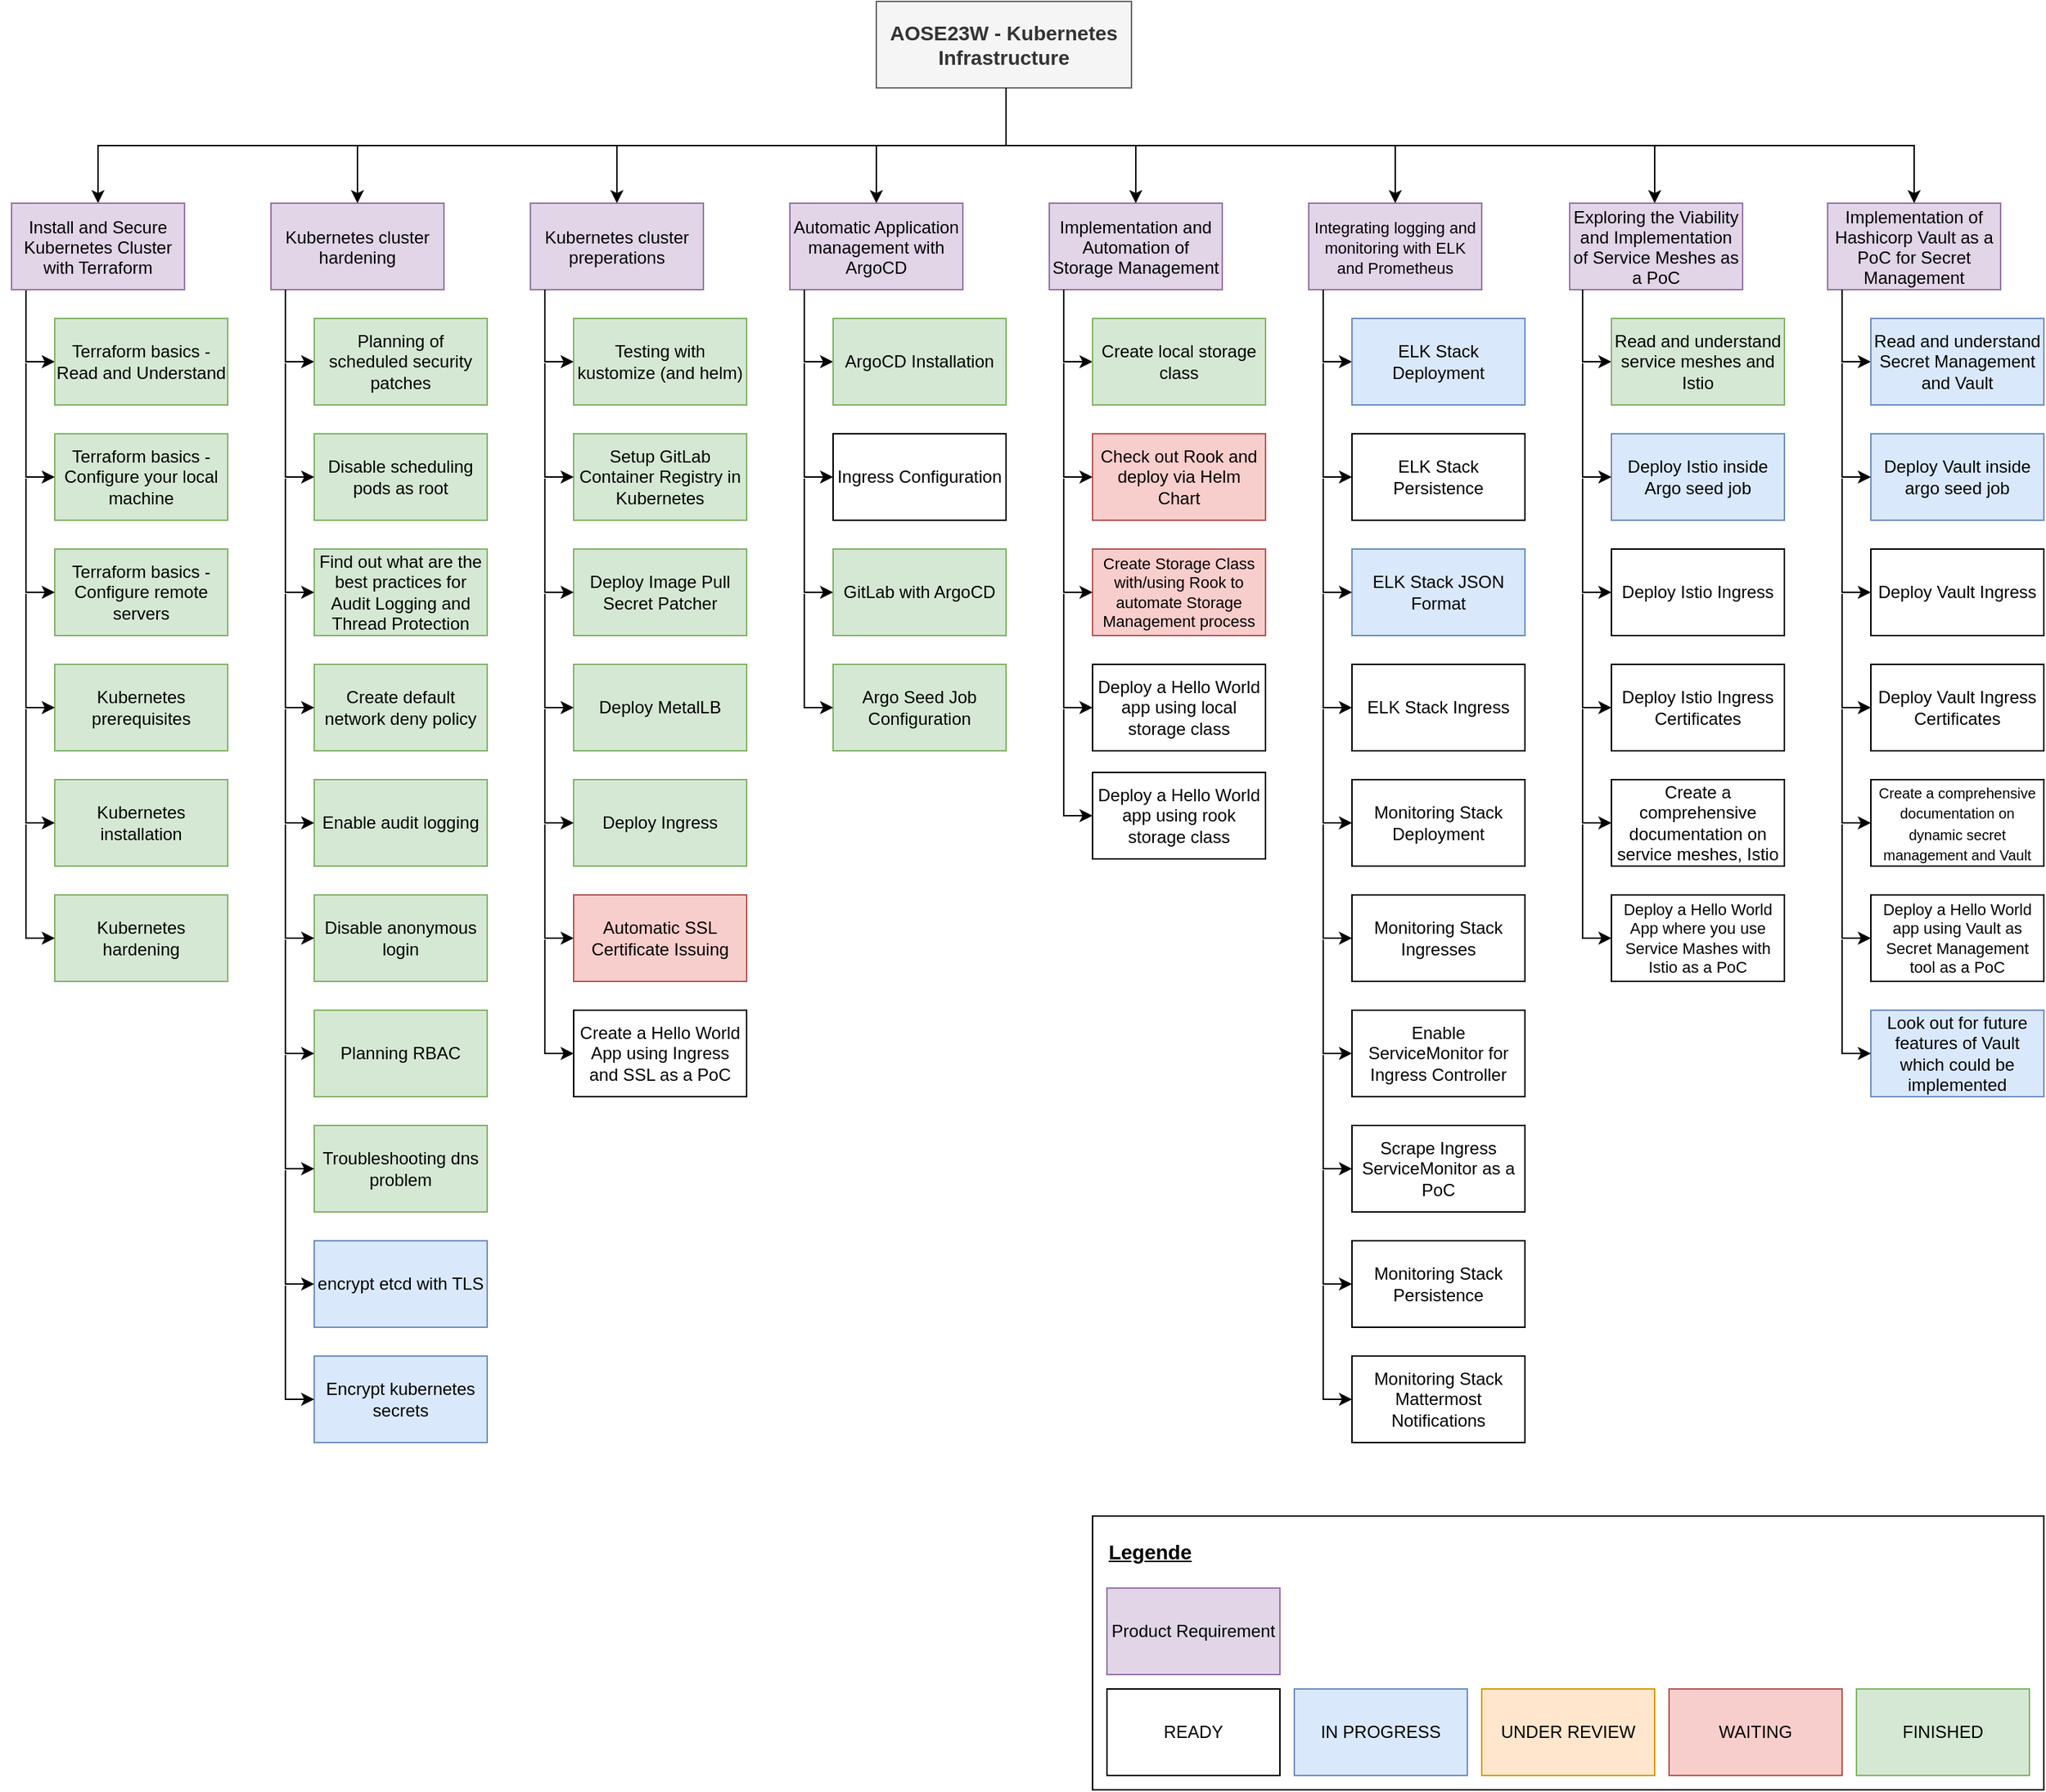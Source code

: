 <mxfile version="23.1.1" type="github">
  <diagram name="Seite-1" id="LmPy3jOl3H3XXLazsRag">
    <mxGraphModel dx="1547" dy="999" grid="1" gridSize="10" guides="1" tooltips="1" connect="1" arrows="1" fold="1" page="1" pageScale="1" pageWidth="827" pageHeight="1169" math="0" shadow="0">
      <root>
        <mxCell id="0" />
        <mxCell id="1" parent="0" />
        <mxCell id="gIQTqbDxIPekja-X_GCL-1" value="" style="rounded=0;whiteSpace=wrap;html=1;" parent="1" vertex="1">
          <mxGeometry x="880" y="1070" width="660" height="190" as="geometry" />
        </mxCell>
        <mxCell id="gIQTqbDxIPekja-X_GCL-2" value="&lt;font style=&quot;font-size: 14px;&quot;&gt;&lt;u&gt;&lt;b&gt;Legende&lt;/b&gt;&lt;/u&gt;&lt;/font&gt;" style="text;html=1;strokeColor=none;fillColor=none;align=center;verticalAlign=middle;whiteSpace=wrap;rounded=0;" parent="1" vertex="1">
          <mxGeometry x="890" y="1080" width="60" height="30" as="geometry" />
        </mxCell>
        <mxCell id="gIQTqbDxIPekja-X_GCL-3" value="Product Requirement" style="rounded=0;whiteSpace=wrap;html=1;fillColor=#e1d5e7;strokeColor=#9673a6;" parent="1" vertex="1">
          <mxGeometry x="890" y="1120" width="120" height="60" as="geometry" />
        </mxCell>
        <mxCell id="gIQTqbDxIPekja-X_GCL-4" value="WAITING" style="rounded=0;whiteSpace=wrap;html=1;fillColor=#f8cecc;strokeColor=#b85450;" parent="1" vertex="1">
          <mxGeometry x="1280" y="1190" width="120" height="60" as="geometry" />
        </mxCell>
        <mxCell id="gIQTqbDxIPekja-X_GCL-5" value="READY" style="rounded=0;whiteSpace=wrap;html=1;" parent="1" vertex="1">
          <mxGeometry x="890" y="1190" width="120" height="60" as="geometry" />
        </mxCell>
        <mxCell id="gIQTqbDxIPekja-X_GCL-6" value="IN PROGRESS" style="rounded=0;whiteSpace=wrap;html=1;fillColor=#dae8fc;strokeColor=#6c8ebf;" parent="1" vertex="1">
          <mxGeometry x="1020" y="1190" width="120" height="60" as="geometry" />
        </mxCell>
        <mxCell id="gIQTqbDxIPekja-X_GCL-7" value="UNDER REVIEW" style="rounded=0;whiteSpace=wrap;html=1;fillColor=#ffe6cc;strokeColor=#d79b00;" parent="1" vertex="1">
          <mxGeometry x="1150" y="1190" width="120" height="60" as="geometry" />
        </mxCell>
        <mxCell id="gIQTqbDxIPekja-X_GCL-8" value="FINISHED" style="rounded=0;whiteSpace=wrap;html=1;fillColor=#d5e8d4;strokeColor=#82b366;" parent="1" vertex="1">
          <mxGeometry x="1410" y="1190" width="120" height="60" as="geometry" />
        </mxCell>
        <mxCell id="gIQTqbDxIPekja-X_GCL-11" value="" style="edgeStyle=orthogonalEdgeStyle;rounded=0;orthogonalLoop=1;jettySize=auto;html=1;" parent="1" source="gIQTqbDxIPekja-X_GCL-9" target="gIQTqbDxIPekja-X_GCL-10" edge="1">
          <mxGeometry relative="1" as="geometry">
            <Array as="points">
              <mxPoint x="820" y="119" />
              <mxPoint x="190" y="119" />
            </Array>
          </mxGeometry>
        </mxCell>
        <mxCell id="gIQTqbDxIPekja-X_GCL-9" value="AOSE23W - Kubernetes Infrastructure" style="rounded=0;whiteSpace=wrap;html=1;fillColor=#f5f5f5;fontColor=#333333;strokeColor=#666666;fontSize=14;fontStyle=1" parent="1" vertex="1">
          <mxGeometry x="730" y="19" width="177" height="60" as="geometry" />
        </mxCell>
        <mxCell id="gIQTqbDxIPekja-X_GCL-35" style="edgeStyle=orthogonalEdgeStyle;rounded=0;orthogonalLoop=1;jettySize=auto;html=1;exitX=0;exitY=1;exitDx=0;exitDy=0;entryX=0;entryY=0.5;entryDx=0;entryDy=0;" parent="1" source="gIQTqbDxIPekja-X_GCL-10" target="gIQTqbDxIPekja-X_GCL-29" edge="1">
          <mxGeometry relative="1" as="geometry">
            <Array as="points">
              <mxPoint x="140" y="219" />
              <mxPoint x="140" y="269" />
            </Array>
          </mxGeometry>
        </mxCell>
        <mxCell id="gIQTqbDxIPekja-X_GCL-10" value="&lt;p style=&quot;margin: 0px; font-style: normal; font-variant-caps: normal; font-stretch: normal; line-height: normal; font-size-adjust: none; font-kerning: auto; font-variant-alternates: normal; font-variant-ligatures: normal; font-variant-numeric: normal; font-variant-east-asian: normal; font-variant-position: normal; font-feature-settings: normal; font-optical-sizing: auto; font-variation-settings: normal;&quot;&gt;&lt;font face=&quot;Helvetica&quot; style=&quot;font-size: 12px;&quot;&gt;Install and Secure Kubernetes Cluster with Terraform&lt;/font&gt;&lt;/p&gt;" style="whiteSpace=wrap;html=1;rounded=0;fillColor=#e1d5e7;strokeColor=#9673a6;" parent="1" vertex="1">
          <mxGeometry x="130" y="159" width="120" height="60" as="geometry" />
        </mxCell>
        <mxCell id="gIQTqbDxIPekja-X_GCL-12" value="&lt;p style=&quot;margin: 0px; font-style: normal; font-variant-caps: normal; font-stretch: normal; line-height: normal; font-size-adjust: none; font-kerning: auto; font-variant-alternates: normal; font-variant-ligatures: normal; font-variant-numeric: normal; font-variant-east-asian: normal; font-variant-position: normal; font-feature-settings: normal; font-optical-sizing: auto; font-variation-settings: normal;&quot;&gt;&lt;font face=&quot;Helvetica&quot; style=&quot;font-size: 12px;&quot;&gt;Kubernetes cluster hardening&lt;/font&gt;&lt;/p&gt;" style="whiteSpace=wrap;html=1;rounded=0;fillColor=#e1d5e7;strokeColor=#9673a6;" parent="1" vertex="1">
          <mxGeometry x="310" y="159" width="120" height="60" as="geometry" />
        </mxCell>
        <mxCell id="gIQTqbDxIPekja-X_GCL-13" value="&lt;p style=&quot;margin: 0px; font-style: normal; font-variant-caps: normal; font-stretch: normal; line-height: normal; font-size-adjust: none; font-kerning: auto; font-variant-alternates: normal; font-variant-ligatures: normal; font-variant-numeric: normal; font-variant-east-asian: normal; font-variant-position: normal; font-feature-settings: normal; font-optical-sizing: auto; font-variation-settings: normal;&quot;&gt;&lt;font face=&quot;Helvetica&quot; style=&quot;font-size: 12px;&quot;&gt;Kubernetes cluster preperations&lt;/font&gt;&lt;/p&gt;" style="whiteSpace=wrap;html=1;rounded=0;fillColor=#e1d5e7;strokeColor=#9673a6;" parent="1" vertex="1">
          <mxGeometry x="490" y="159" width="120" height="60" as="geometry" />
        </mxCell>
        <mxCell id="gIQTqbDxIPekja-X_GCL-14" value="&lt;p style=&quot;margin: 0px; font-style: normal; font-variant-caps: normal; font-stretch: normal; line-height: normal; font-size-adjust: none; font-kerning: auto; font-variant-alternates: normal; font-variant-ligatures: normal; font-variant-numeric: normal; font-variant-east-asian: normal; font-variant-position: normal; font-feature-settings: normal; font-optical-sizing: auto; font-variation-settings: normal;&quot;&gt;&lt;font style=&quot;font-size: 12px;&quot;&gt;Automatic Application management with ArgoCD&lt;/font&gt;&lt;/p&gt;" style="whiteSpace=wrap;html=1;rounded=0;fillColor=#e1d5e7;strokeColor=#9673a6;" parent="1" vertex="1">
          <mxGeometry x="670" y="159" width="120" height="60" as="geometry" />
        </mxCell>
        <mxCell id="gIQTqbDxIPekja-X_GCL-15" value="&lt;p style=&quot;margin: 0px; font-style: normal; font-variant-caps: normal; font-stretch: normal; line-height: normal; font-size-adjust: none; font-kerning: auto; font-variant-alternates: normal; font-variant-ligatures: normal; font-variant-numeric: normal; font-variant-east-asian: normal; font-variant-position: normal; font-feature-settings: normal; font-optical-sizing: auto; font-variation-settings: normal;&quot;&gt;&lt;font face=&quot;Helvetica&quot; style=&quot;font-size: 12px;&quot;&gt;Implementation and Automation of Storage Management&lt;/font&gt;&lt;/p&gt;" style="whiteSpace=wrap;html=1;rounded=0;fillColor=#e1d5e7;strokeColor=#9673a6;" parent="1" vertex="1">
          <mxGeometry x="850" y="159" width="120" height="60" as="geometry" />
        </mxCell>
        <mxCell id="gIQTqbDxIPekja-X_GCL-16" value="&lt;p style=&quot;margin: 0px; font-style: normal; font-variant-caps: normal; font-stretch: normal; line-height: normal; font-size-adjust: none; font-kerning: auto; font-variant-alternates: normal; font-variant-ligatures: normal; font-variant-numeric: normal; font-variant-east-asian: normal; font-variant-position: normal; font-feature-settings: normal; font-optical-sizing: auto; font-variation-settings: normal;&quot;&gt;&lt;font style=&quot;font-size: 11px;&quot; face=&quot;Helvetica&quot;&gt;Integrating logging and monitoring with ELK and Prometheus&lt;/font&gt;&lt;/p&gt;" style="whiteSpace=wrap;html=1;rounded=0;fillColor=#e1d5e7;strokeColor=#9673a6;" parent="1" vertex="1">
          <mxGeometry x="1030" y="159" width="120" height="60" as="geometry" />
        </mxCell>
        <mxCell id="gIQTqbDxIPekja-X_GCL-17" value="&lt;p style=&quot;margin: 0px; font-style: normal; font-variant-caps: normal; font-stretch: normal; line-height: normal; font-size-adjust: none; font-kerning: auto; font-variant-alternates: normal; font-variant-ligatures: normal; font-variant-numeric: normal; font-variant-east-asian: normal; font-variant-position: normal; font-feature-settings: normal; font-optical-sizing: auto; font-variation-settings: normal;&quot;&gt;&lt;font face=&quot;Helvetica&quot; style=&quot;font-size: 12px;&quot;&gt;Exploring the Viability and Implementation of Service Meshes as a PoC&lt;/font&gt;&lt;/p&gt;" style="whiteSpace=wrap;html=1;rounded=0;fillColor=#e1d5e7;strokeColor=#9673a6;" parent="1" vertex="1">
          <mxGeometry x="1211" y="159" width="120" height="60" as="geometry" />
        </mxCell>
        <mxCell id="gIQTqbDxIPekja-X_GCL-18" value="&lt;p style=&quot;margin: 0px; font-style: normal; font-variant-caps: normal; font-stretch: normal; line-height: normal; font-size-adjust: none; font-kerning: auto; font-variant-alternates: normal; font-variant-ligatures: normal; font-variant-numeric: normal; font-variant-east-asian: normal; font-variant-position: normal; font-feature-settings: normal; font-optical-sizing: auto; font-variation-settings: normal;&quot;&gt;&lt;font style=&quot;font-size: 12px;&quot;&gt;Implementation of Hashicorp Vault as a PoC for Secret Management&lt;/font&gt;&lt;/p&gt;" style="whiteSpace=wrap;html=1;rounded=0;fillColor=#e1d5e7;strokeColor=#9673a6;" parent="1" vertex="1">
          <mxGeometry x="1390" y="159" width="120" height="60" as="geometry" />
        </mxCell>
        <mxCell id="gIQTqbDxIPekja-X_GCL-19" value="" style="edgeStyle=orthogonalEdgeStyle;rounded=0;orthogonalLoop=1;jettySize=auto;html=1;entryX=0.5;entryY=0;entryDx=0;entryDy=0;" parent="1" target="gIQTqbDxIPekja-X_GCL-12" edge="1">
          <mxGeometry relative="1" as="geometry">
            <mxPoint x="820" y="79" as="sourcePoint" />
            <mxPoint x="200" y="169" as="targetPoint" />
            <Array as="points">
              <mxPoint x="820" y="79" />
              <mxPoint x="820" y="119" />
              <mxPoint x="370" y="119" />
            </Array>
          </mxGeometry>
        </mxCell>
        <mxCell id="gIQTqbDxIPekja-X_GCL-21" value="" style="edgeStyle=orthogonalEdgeStyle;rounded=0;orthogonalLoop=1;jettySize=auto;html=1;entryX=0.5;entryY=0;entryDx=0;entryDy=0;" parent="1" target="gIQTqbDxIPekja-X_GCL-15" edge="1">
          <mxGeometry relative="1" as="geometry">
            <mxPoint x="820" y="79" as="sourcePoint" />
            <mxPoint x="380" y="169" as="targetPoint" />
            <Array as="points">
              <mxPoint x="820" y="79" />
              <mxPoint x="820" y="119" />
              <mxPoint x="910" y="119" />
            </Array>
          </mxGeometry>
        </mxCell>
        <mxCell id="gIQTqbDxIPekja-X_GCL-23" value="" style="edgeStyle=orthogonalEdgeStyle;rounded=0;orthogonalLoop=1;jettySize=auto;html=1;entryX=0.5;entryY=0;entryDx=0;entryDy=0;" parent="1" target="gIQTqbDxIPekja-X_GCL-14" edge="1">
          <mxGeometry relative="1" as="geometry">
            <mxPoint x="820" y="79" as="sourcePoint" />
            <mxPoint x="900" y="169" as="targetPoint" />
            <Array as="points">
              <mxPoint x="820" y="79" />
              <mxPoint x="820" y="119" />
              <mxPoint x="730" y="119" />
            </Array>
          </mxGeometry>
        </mxCell>
        <mxCell id="gIQTqbDxIPekja-X_GCL-24" value="" style="edgeStyle=orthogonalEdgeStyle;rounded=0;orthogonalLoop=1;jettySize=auto;html=1;entryX=0.5;entryY=0;entryDx=0;entryDy=0;" parent="1" target="gIQTqbDxIPekja-X_GCL-13" edge="1">
          <mxGeometry relative="1" as="geometry">
            <mxPoint x="820" y="79" as="sourcePoint" />
            <mxPoint x="720" y="169" as="targetPoint" />
            <Array as="points">
              <mxPoint x="820" y="79" />
              <mxPoint x="820" y="119" />
              <mxPoint x="550" y="119" />
            </Array>
          </mxGeometry>
        </mxCell>
        <mxCell id="gIQTqbDxIPekja-X_GCL-26" value="" style="edgeStyle=orthogonalEdgeStyle;rounded=0;orthogonalLoop=1;jettySize=auto;html=1;entryX=0.5;entryY=0;entryDx=0;entryDy=0;" parent="1" target="gIQTqbDxIPekja-X_GCL-16" edge="1">
          <mxGeometry relative="1" as="geometry">
            <mxPoint x="820" y="79" as="sourcePoint" />
            <mxPoint x="900" y="169" as="targetPoint" />
            <Array as="points">
              <mxPoint x="820" y="79" />
              <mxPoint x="820" y="119" />
              <mxPoint x="1090" y="119" />
            </Array>
          </mxGeometry>
        </mxCell>
        <mxCell id="gIQTqbDxIPekja-X_GCL-27" value="" style="edgeStyle=orthogonalEdgeStyle;rounded=0;orthogonalLoop=1;jettySize=auto;html=1;" parent="1" edge="1">
          <mxGeometry relative="1" as="geometry">
            <mxPoint x="820" y="79" as="sourcePoint" />
            <mxPoint x="1270" y="159" as="targetPoint" />
            <Array as="points">
              <mxPoint x="820" y="79" />
              <mxPoint x="820" y="119" />
              <mxPoint x="1270" y="119" />
            </Array>
          </mxGeometry>
        </mxCell>
        <mxCell id="gIQTqbDxIPekja-X_GCL-28" value="" style="edgeStyle=orthogonalEdgeStyle;rounded=0;orthogonalLoop=1;jettySize=auto;html=1;entryX=0.5;entryY=0;entryDx=0;entryDy=0;" parent="1" target="gIQTqbDxIPekja-X_GCL-18" edge="1">
          <mxGeometry relative="1" as="geometry">
            <mxPoint x="820" y="79" as="sourcePoint" />
            <mxPoint x="1260" y="169" as="targetPoint" />
            <Array as="points">
              <mxPoint x="820" y="79" />
              <mxPoint x="820" y="119" />
              <mxPoint x="1450" y="119" />
            </Array>
          </mxGeometry>
        </mxCell>
        <mxCell id="gIQTqbDxIPekja-X_GCL-29" value="Terraform basics - Read and Understand" style="rounded=0;whiteSpace=wrap;html=1;fillColor=#d5e8d4;strokeColor=#82b366;" parent="1" vertex="1">
          <mxGeometry x="160" y="239" width="120" height="60" as="geometry" />
        </mxCell>
        <mxCell id="gIQTqbDxIPekja-X_GCL-30" value="Terraform basics - Configure your local machine" style="rounded=0;whiteSpace=wrap;html=1;fillColor=#d5e8d4;strokeColor=#82b366;" parent="1" vertex="1">
          <mxGeometry x="160" y="319" width="120" height="60" as="geometry" />
        </mxCell>
        <mxCell id="gIQTqbDxIPekja-X_GCL-31" value="Terraform basics - Configure remote servers" style="rounded=0;whiteSpace=wrap;html=1;fillColor=#d5e8d4;strokeColor=#82b366;" parent="1" vertex="1">
          <mxGeometry x="160" y="399" width="120" height="60" as="geometry" />
        </mxCell>
        <mxCell id="gIQTqbDxIPekja-X_GCL-32" value="Kubernetes prerequisites" style="rounded=0;whiteSpace=wrap;html=1;fillColor=#d5e8d4;strokeColor=#82b366;" parent="1" vertex="1">
          <mxGeometry x="160" y="479" width="120" height="60" as="geometry" />
        </mxCell>
        <mxCell id="gIQTqbDxIPekja-X_GCL-33" value="Kubernetes installation" style="rounded=0;whiteSpace=wrap;html=1;fillColor=#d5e8d4;strokeColor=#82b366;" parent="1" vertex="1">
          <mxGeometry x="160" y="559" width="120" height="60" as="geometry" />
        </mxCell>
        <mxCell id="gIQTqbDxIPekja-X_GCL-34" value="Kubernetes hardening" style="rounded=0;whiteSpace=wrap;html=1;fillColor=#d5e8d4;strokeColor=#82b366;" parent="1" vertex="1">
          <mxGeometry x="160" y="639" width="120" height="60" as="geometry" />
        </mxCell>
        <mxCell id="gIQTqbDxIPekja-X_GCL-36" style="edgeStyle=orthogonalEdgeStyle;rounded=0;orthogonalLoop=1;jettySize=auto;html=1;entryX=0;entryY=0.5;entryDx=0;entryDy=0;" parent="1" target="gIQTqbDxIPekja-X_GCL-30" edge="1">
          <mxGeometry relative="1" as="geometry">
            <mxPoint x="140" y="270" as="sourcePoint" />
            <mxPoint x="170" y="279" as="targetPoint" />
            <Array as="points">
              <mxPoint x="140" y="349" />
            </Array>
          </mxGeometry>
        </mxCell>
        <mxCell id="gIQTqbDxIPekja-X_GCL-37" style="edgeStyle=orthogonalEdgeStyle;rounded=0;orthogonalLoop=1;jettySize=auto;html=1;" parent="1" edge="1">
          <mxGeometry relative="1" as="geometry">
            <mxPoint x="140" y="350" as="sourcePoint" />
            <mxPoint x="160" y="429" as="targetPoint" />
            <Array as="points">
              <mxPoint x="140" y="429" />
              <mxPoint x="160" y="429" />
            </Array>
          </mxGeometry>
        </mxCell>
        <mxCell id="gIQTqbDxIPekja-X_GCL-38" style="edgeStyle=orthogonalEdgeStyle;rounded=0;orthogonalLoop=1;jettySize=auto;html=1;" parent="1" edge="1">
          <mxGeometry relative="1" as="geometry">
            <mxPoint x="140" y="430" as="sourcePoint" />
            <mxPoint x="160" y="509" as="targetPoint" />
            <Array as="points">
              <mxPoint x="140" y="509" />
              <mxPoint x="160" y="509" />
            </Array>
          </mxGeometry>
        </mxCell>
        <mxCell id="gIQTqbDxIPekja-X_GCL-39" style="edgeStyle=orthogonalEdgeStyle;rounded=0;orthogonalLoop=1;jettySize=auto;html=1;" parent="1" edge="1">
          <mxGeometry relative="1" as="geometry">
            <mxPoint x="140" y="510" as="sourcePoint" />
            <mxPoint x="160" y="589" as="targetPoint" />
            <Array as="points">
              <mxPoint x="140" y="589" />
              <mxPoint x="160" y="589" />
            </Array>
          </mxGeometry>
        </mxCell>
        <mxCell id="gIQTqbDxIPekja-X_GCL-40" style="edgeStyle=orthogonalEdgeStyle;rounded=0;orthogonalLoop=1;jettySize=auto;html=1;" parent="1" edge="1">
          <mxGeometry relative="1" as="geometry">
            <mxPoint x="140" y="590" as="sourcePoint" />
            <mxPoint x="160" y="669" as="targetPoint" />
            <Array as="points">
              <mxPoint x="140" y="669" />
              <mxPoint x="160" y="669" />
            </Array>
          </mxGeometry>
        </mxCell>
        <mxCell id="gIQTqbDxIPekja-X_GCL-41" style="edgeStyle=orthogonalEdgeStyle;rounded=0;orthogonalLoop=1;jettySize=auto;html=1;entryX=0;entryY=0.5;entryDx=0;entryDy=0;" parent="1" target="gIQTqbDxIPekja-X_GCL-42" edge="1">
          <mxGeometry relative="1" as="geometry">
            <mxPoint x="320" y="219" as="sourcePoint" />
            <Array as="points">
              <mxPoint x="320" y="219" />
              <mxPoint x="320" y="269" />
            </Array>
          </mxGeometry>
        </mxCell>
        <mxCell id="gIQTqbDxIPekja-X_GCL-42" value="Planning of scheduled security patches" style="rounded=0;whiteSpace=wrap;html=1;fillColor=#d5e8d4;strokeColor=#82b366;" parent="1" vertex="1">
          <mxGeometry x="340" y="239" width="120" height="60" as="geometry" />
        </mxCell>
        <mxCell id="gIQTqbDxIPekja-X_GCL-43" value="Disable scheduling pods as root" style="rounded=0;whiteSpace=wrap;html=1;fillColor=#d5e8d4;strokeColor=#82b366;" parent="1" vertex="1">
          <mxGeometry x="340" y="319" width="120" height="60" as="geometry" />
        </mxCell>
        <mxCell id="gIQTqbDxIPekja-X_GCL-44" value="Find out what are the best practices for Audit Logging and Thread Protection" style="rounded=0;whiteSpace=wrap;html=1;fillColor=#d5e8d4;strokeColor=#82b366;" parent="1" vertex="1">
          <mxGeometry x="340" y="399" width="120" height="60" as="geometry" />
        </mxCell>
        <mxCell id="gIQTqbDxIPekja-X_GCL-45" value="Create default network deny policy" style="rounded=0;whiteSpace=wrap;html=1;fillColor=#d5e8d4;strokeColor=#82b366;" parent="1" vertex="1">
          <mxGeometry x="340" y="479" width="120" height="60" as="geometry" />
        </mxCell>
        <mxCell id="gIQTqbDxIPekja-X_GCL-46" value="Enable audit logging" style="rounded=0;whiteSpace=wrap;html=1;fillColor=#d5e8d4;strokeColor=#82b366;" parent="1" vertex="1">
          <mxGeometry x="340" y="559" width="120" height="60" as="geometry" />
        </mxCell>
        <mxCell id="gIQTqbDxIPekja-X_GCL-47" value="Disable anonymous login" style="rounded=0;whiteSpace=wrap;html=1;fillColor=#d5e8d4;strokeColor=#82b366;" parent="1" vertex="1">
          <mxGeometry x="340" y="639" width="120" height="60" as="geometry" />
        </mxCell>
        <mxCell id="gIQTqbDxIPekja-X_GCL-48" style="edgeStyle=orthogonalEdgeStyle;rounded=0;orthogonalLoop=1;jettySize=auto;html=1;entryX=0;entryY=0.5;entryDx=0;entryDy=0;" parent="1" target="gIQTqbDxIPekja-X_GCL-43" edge="1">
          <mxGeometry relative="1" as="geometry">
            <mxPoint x="320" y="270" as="sourcePoint" />
            <mxPoint x="350" y="279" as="targetPoint" />
            <Array as="points">
              <mxPoint x="320" y="349" />
            </Array>
          </mxGeometry>
        </mxCell>
        <mxCell id="gIQTqbDxIPekja-X_GCL-49" style="edgeStyle=orthogonalEdgeStyle;rounded=0;orthogonalLoop=1;jettySize=auto;html=1;" parent="1" edge="1">
          <mxGeometry relative="1" as="geometry">
            <mxPoint x="320" y="350" as="sourcePoint" />
            <mxPoint x="340" y="429" as="targetPoint" />
            <Array as="points">
              <mxPoint x="320" y="429" />
              <mxPoint x="340" y="429" />
            </Array>
          </mxGeometry>
        </mxCell>
        <mxCell id="gIQTqbDxIPekja-X_GCL-50" style="edgeStyle=orthogonalEdgeStyle;rounded=0;orthogonalLoop=1;jettySize=auto;html=1;" parent="1" edge="1">
          <mxGeometry relative="1" as="geometry">
            <mxPoint x="320" y="430" as="sourcePoint" />
            <mxPoint x="340" y="509" as="targetPoint" />
            <Array as="points">
              <mxPoint x="320" y="509" />
              <mxPoint x="340" y="509" />
            </Array>
          </mxGeometry>
        </mxCell>
        <mxCell id="gIQTqbDxIPekja-X_GCL-51" style="edgeStyle=orthogonalEdgeStyle;rounded=0;orthogonalLoop=1;jettySize=auto;html=1;" parent="1" edge="1">
          <mxGeometry relative="1" as="geometry">
            <mxPoint x="320" y="510" as="sourcePoint" />
            <mxPoint x="340" y="589" as="targetPoint" />
            <Array as="points">
              <mxPoint x="320" y="589" />
              <mxPoint x="340" y="589" />
            </Array>
          </mxGeometry>
        </mxCell>
        <mxCell id="gIQTqbDxIPekja-X_GCL-52" style="edgeStyle=orthogonalEdgeStyle;rounded=0;orthogonalLoop=1;jettySize=auto;html=1;" parent="1" edge="1">
          <mxGeometry relative="1" as="geometry">
            <mxPoint x="320" y="590" as="sourcePoint" />
            <mxPoint x="340" y="669" as="targetPoint" />
            <Array as="points">
              <mxPoint x="320" y="669" />
              <mxPoint x="340" y="669" />
            </Array>
          </mxGeometry>
        </mxCell>
        <mxCell id="gIQTqbDxIPekja-X_GCL-53" value="Planning RBAC" style="rounded=0;whiteSpace=wrap;html=1;fillColor=#d5e8d4;strokeColor=#82b366;" parent="1" vertex="1">
          <mxGeometry x="340" y="719" width="120" height="60" as="geometry" />
        </mxCell>
        <mxCell id="gIQTqbDxIPekja-X_GCL-54" value="Troubleshooting dns problem" style="rounded=0;whiteSpace=wrap;html=1;fillColor=#d5e8d4;strokeColor=#82b366;" parent="1" vertex="1">
          <mxGeometry x="340" y="799" width="120" height="60" as="geometry" />
        </mxCell>
        <mxCell id="gIQTqbDxIPekja-X_GCL-55" style="edgeStyle=orthogonalEdgeStyle;rounded=0;orthogonalLoop=1;jettySize=auto;html=1;" parent="1" edge="1">
          <mxGeometry relative="1" as="geometry">
            <mxPoint x="320" y="670" as="sourcePoint" />
            <mxPoint x="340" y="749" as="targetPoint" />
            <Array as="points">
              <mxPoint x="320" y="749" />
              <mxPoint x="340" y="749" />
            </Array>
          </mxGeometry>
        </mxCell>
        <mxCell id="gIQTqbDxIPekja-X_GCL-56" style="edgeStyle=orthogonalEdgeStyle;rounded=0;orthogonalLoop=1;jettySize=auto;html=1;" parent="1" edge="1">
          <mxGeometry relative="1" as="geometry">
            <mxPoint x="320" y="750" as="sourcePoint" />
            <mxPoint x="340" y="829" as="targetPoint" />
            <Array as="points">
              <mxPoint x="320" y="829" />
              <mxPoint x="340" y="829" />
            </Array>
          </mxGeometry>
        </mxCell>
        <mxCell id="gIQTqbDxIPekja-X_GCL-57" value="encrypt etcd with TLS" style="rounded=0;whiteSpace=wrap;html=1;fillColor=#dae8fc;strokeColor=#6c8ebf;" parent="1" vertex="1">
          <mxGeometry x="340" y="879" width="120" height="60" as="geometry" />
        </mxCell>
        <mxCell id="gIQTqbDxIPekja-X_GCL-58" value="Encrypt kubernetes secrets" style="rounded=0;whiteSpace=wrap;html=1;fillColor=#dae8fc;strokeColor=#6c8ebf;" parent="1" vertex="1">
          <mxGeometry x="340" y="959" width="120" height="60" as="geometry" />
        </mxCell>
        <mxCell id="gIQTqbDxIPekja-X_GCL-59" style="edgeStyle=orthogonalEdgeStyle;rounded=0;orthogonalLoop=1;jettySize=auto;html=1;" parent="1" edge="1">
          <mxGeometry relative="1" as="geometry">
            <mxPoint x="320" y="830" as="sourcePoint" />
            <mxPoint x="340" y="909" as="targetPoint" />
            <Array as="points">
              <mxPoint x="320" y="909" />
              <mxPoint x="340" y="909" />
            </Array>
          </mxGeometry>
        </mxCell>
        <mxCell id="gIQTqbDxIPekja-X_GCL-60" style="edgeStyle=orthogonalEdgeStyle;rounded=0;orthogonalLoop=1;jettySize=auto;html=1;" parent="1" edge="1">
          <mxGeometry relative="1" as="geometry">
            <mxPoint x="320" y="910" as="sourcePoint" />
            <mxPoint x="340" y="989" as="targetPoint" />
            <Array as="points">
              <mxPoint x="320" y="989" />
              <mxPoint x="340" y="989" />
            </Array>
          </mxGeometry>
        </mxCell>
        <mxCell id="gIQTqbDxIPekja-X_GCL-61" style="edgeStyle=orthogonalEdgeStyle;rounded=0;orthogonalLoop=1;jettySize=auto;html=1;entryX=0;entryY=0.5;entryDx=0;entryDy=0;" parent="1" target="gIQTqbDxIPekja-X_GCL-62" edge="1">
          <mxGeometry relative="1" as="geometry">
            <mxPoint x="500" y="219" as="sourcePoint" />
            <Array as="points">
              <mxPoint x="500" y="219" />
              <mxPoint x="500" y="269" />
            </Array>
          </mxGeometry>
        </mxCell>
        <mxCell id="gIQTqbDxIPekja-X_GCL-62" value="Testing with kustomize (and helm)" style="rounded=0;whiteSpace=wrap;html=1;fillColor=#d5e8d4;strokeColor=#82b366;" parent="1" vertex="1">
          <mxGeometry x="520" y="239" width="120" height="60" as="geometry" />
        </mxCell>
        <mxCell id="gIQTqbDxIPekja-X_GCL-63" value="Setup GitLab Container Registry in Kubernetes" style="rounded=0;whiteSpace=wrap;html=1;fillColor=#d5e8d4;strokeColor=#82b366;" parent="1" vertex="1">
          <mxGeometry x="520" y="319" width="120" height="60" as="geometry" />
        </mxCell>
        <mxCell id="gIQTqbDxIPekja-X_GCL-64" value="Deploy Image Pull Secret Patcher" style="rounded=0;whiteSpace=wrap;html=1;fillColor=#d5e8d4;strokeColor=#82b366;" parent="1" vertex="1">
          <mxGeometry x="520" y="399" width="120" height="60" as="geometry" />
        </mxCell>
        <mxCell id="gIQTqbDxIPekja-X_GCL-65" value="Deploy MetalLB" style="rounded=0;whiteSpace=wrap;html=1;fillColor=#d5e8d4;strokeColor=#82b366;" parent="1" vertex="1">
          <mxGeometry x="520" y="479" width="120" height="60" as="geometry" />
        </mxCell>
        <mxCell id="gIQTqbDxIPekja-X_GCL-66" value="Deploy Ingress" style="rounded=0;whiteSpace=wrap;html=1;fillColor=#d5e8d4;strokeColor=#82b366;" parent="1" vertex="1">
          <mxGeometry x="520" y="559" width="120" height="60" as="geometry" />
        </mxCell>
        <mxCell id="gIQTqbDxIPekja-X_GCL-67" value="Automatic SSL Certificate Issuing" style="rounded=0;whiteSpace=wrap;html=1;fillColor=#f8cecc;strokeColor=#b85450;" parent="1" vertex="1">
          <mxGeometry x="520" y="639" width="120" height="60" as="geometry" />
        </mxCell>
        <mxCell id="gIQTqbDxIPekja-X_GCL-68" style="edgeStyle=orthogonalEdgeStyle;rounded=0;orthogonalLoop=1;jettySize=auto;html=1;entryX=0;entryY=0.5;entryDx=0;entryDy=0;" parent="1" target="gIQTqbDxIPekja-X_GCL-63" edge="1">
          <mxGeometry relative="1" as="geometry">
            <mxPoint x="500" y="270" as="sourcePoint" />
            <mxPoint x="530" y="279" as="targetPoint" />
            <Array as="points">
              <mxPoint x="500" y="349" />
            </Array>
          </mxGeometry>
        </mxCell>
        <mxCell id="gIQTqbDxIPekja-X_GCL-69" style="edgeStyle=orthogonalEdgeStyle;rounded=0;orthogonalLoop=1;jettySize=auto;html=1;" parent="1" edge="1">
          <mxGeometry relative="1" as="geometry">
            <mxPoint x="500" y="350" as="sourcePoint" />
            <mxPoint x="520" y="429" as="targetPoint" />
            <Array as="points">
              <mxPoint x="500" y="429" />
              <mxPoint x="520" y="429" />
            </Array>
          </mxGeometry>
        </mxCell>
        <mxCell id="gIQTqbDxIPekja-X_GCL-70" style="edgeStyle=orthogonalEdgeStyle;rounded=0;orthogonalLoop=1;jettySize=auto;html=1;" parent="1" edge="1">
          <mxGeometry relative="1" as="geometry">
            <mxPoint x="500" y="430" as="sourcePoint" />
            <mxPoint x="520" y="509" as="targetPoint" />
            <Array as="points">
              <mxPoint x="500" y="509" />
              <mxPoint x="520" y="509" />
            </Array>
          </mxGeometry>
        </mxCell>
        <mxCell id="gIQTqbDxIPekja-X_GCL-71" style="edgeStyle=orthogonalEdgeStyle;rounded=0;orthogonalLoop=1;jettySize=auto;html=1;" parent="1" edge="1">
          <mxGeometry relative="1" as="geometry">
            <mxPoint x="500" y="510" as="sourcePoint" />
            <mxPoint x="520" y="589" as="targetPoint" />
            <Array as="points">
              <mxPoint x="500" y="589" />
              <mxPoint x="520" y="589" />
            </Array>
          </mxGeometry>
        </mxCell>
        <mxCell id="gIQTqbDxIPekja-X_GCL-72" style="edgeStyle=orthogonalEdgeStyle;rounded=0;orthogonalLoop=1;jettySize=auto;html=1;" parent="1" edge="1">
          <mxGeometry relative="1" as="geometry">
            <mxPoint x="500" y="590" as="sourcePoint" />
            <mxPoint x="520" y="669" as="targetPoint" />
            <Array as="points">
              <mxPoint x="500" y="669" />
              <mxPoint x="520" y="669" />
            </Array>
          </mxGeometry>
        </mxCell>
        <mxCell id="gIQTqbDxIPekja-X_GCL-73" style="edgeStyle=orthogonalEdgeStyle;rounded=0;orthogonalLoop=1;jettySize=auto;html=1;entryX=0;entryY=0.5;entryDx=0;entryDy=0;" parent="1" target="gIQTqbDxIPekja-X_GCL-74" edge="1">
          <mxGeometry relative="1" as="geometry">
            <mxPoint x="680" y="219" as="sourcePoint" />
            <Array as="points">
              <mxPoint x="680" y="219" />
              <mxPoint x="680" y="269" />
            </Array>
          </mxGeometry>
        </mxCell>
        <mxCell id="gIQTqbDxIPekja-X_GCL-74" value="ArgoCD Installation" style="rounded=0;whiteSpace=wrap;html=1;fillColor=#d5e8d4;strokeColor=#82b366;" parent="1" vertex="1">
          <mxGeometry x="700" y="239" width="120" height="60" as="geometry" />
        </mxCell>
        <mxCell id="gIQTqbDxIPekja-X_GCL-75" value="Ingress Configuration" style="rounded=0;whiteSpace=wrap;html=1;" parent="1" vertex="1">
          <mxGeometry x="700" y="319" width="120" height="60" as="geometry" />
        </mxCell>
        <mxCell id="gIQTqbDxIPekja-X_GCL-76" value="GitLab with ArgoCD" style="rounded=0;whiteSpace=wrap;html=1;fillColor=#d5e8d4;strokeColor=#82b366;" parent="1" vertex="1">
          <mxGeometry x="700" y="399" width="120" height="60" as="geometry" />
        </mxCell>
        <mxCell id="gIQTqbDxIPekja-X_GCL-77" value="Argo Seed Job Configuration" style="rounded=0;whiteSpace=wrap;html=1;fillColor=#d5e8d4;strokeColor=#82b366;" parent="1" vertex="1">
          <mxGeometry x="700" y="479" width="120" height="60" as="geometry" />
        </mxCell>
        <mxCell id="gIQTqbDxIPekja-X_GCL-80" style="edgeStyle=orthogonalEdgeStyle;rounded=0;orthogonalLoop=1;jettySize=auto;html=1;entryX=0;entryY=0.5;entryDx=0;entryDy=0;" parent="1" target="gIQTqbDxIPekja-X_GCL-75" edge="1">
          <mxGeometry relative="1" as="geometry">
            <mxPoint x="680" y="270" as="sourcePoint" />
            <mxPoint x="710" y="279" as="targetPoint" />
            <Array as="points">
              <mxPoint x="680" y="349" />
            </Array>
          </mxGeometry>
        </mxCell>
        <mxCell id="gIQTqbDxIPekja-X_GCL-81" style="edgeStyle=orthogonalEdgeStyle;rounded=0;orthogonalLoop=1;jettySize=auto;html=1;" parent="1" edge="1">
          <mxGeometry relative="1" as="geometry">
            <mxPoint x="680" y="350" as="sourcePoint" />
            <mxPoint x="700" y="429" as="targetPoint" />
            <Array as="points">
              <mxPoint x="680" y="429" />
              <mxPoint x="700" y="429" />
            </Array>
          </mxGeometry>
        </mxCell>
        <mxCell id="gIQTqbDxIPekja-X_GCL-82" style="edgeStyle=orthogonalEdgeStyle;rounded=0;orthogonalLoop=1;jettySize=auto;html=1;" parent="1" edge="1">
          <mxGeometry relative="1" as="geometry">
            <mxPoint x="680" y="430" as="sourcePoint" />
            <mxPoint x="700" y="509" as="targetPoint" />
            <Array as="points">
              <mxPoint x="680" y="509" />
              <mxPoint x="700" y="509" />
            </Array>
          </mxGeometry>
        </mxCell>
        <mxCell id="gIQTqbDxIPekja-X_GCL-85" style="edgeStyle=orthogonalEdgeStyle;rounded=0;orthogonalLoop=1;jettySize=auto;html=1;entryX=0;entryY=0.5;entryDx=0;entryDy=0;" parent="1" target="gIQTqbDxIPekja-X_GCL-86" edge="1">
          <mxGeometry relative="1" as="geometry">
            <mxPoint x="860" y="219" as="sourcePoint" />
            <Array as="points">
              <mxPoint x="860" y="219" />
              <mxPoint x="860" y="269" />
            </Array>
          </mxGeometry>
        </mxCell>
        <mxCell id="gIQTqbDxIPekja-X_GCL-86" value="Create local storage class" style="rounded=0;whiteSpace=wrap;html=1;fillColor=#d5e8d4;strokeColor=#82b366;" parent="1" vertex="1">
          <mxGeometry x="880" y="239" width="120" height="60" as="geometry" />
        </mxCell>
        <mxCell id="gIQTqbDxIPekja-X_GCL-88" value="Create Storage Class with/using Rook to automate Storage Management process" style="rounded=0;whiteSpace=wrap;html=1;fillColor=#f8cecc;strokeColor=#b85450;fontSize=11;" parent="1" vertex="1">
          <mxGeometry x="880" y="399" width="120" height="60" as="geometry" />
        </mxCell>
        <mxCell id="gIQTqbDxIPekja-X_GCL-90" style="edgeStyle=orthogonalEdgeStyle;rounded=0;orthogonalLoop=1;jettySize=auto;html=1;entryX=0;entryY=0.5;entryDx=0;entryDy=0;" parent="1" edge="1">
          <mxGeometry relative="1" as="geometry">
            <mxPoint x="860" y="270" as="sourcePoint" />
            <mxPoint x="880" y="349" as="targetPoint" />
            <Array as="points">
              <mxPoint x="860" y="349" />
            </Array>
          </mxGeometry>
        </mxCell>
        <mxCell id="gIQTqbDxIPekja-X_GCL-91" style="edgeStyle=orthogonalEdgeStyle;rounded=0;orthogonalLoop=1;jettySize=auto;html=1;" parent="1" edge="1">
          <mxGeometry relative="1" as="geometry">
            <mxPoint x="860" y="350" as="sourcePoint" />
            <mxPoint x="880" y="429" as="targetPoint" />
            <Array as="points">
              <mxPoint x="860" y="429" />
              <mxPoint x="880" y="429" />
            </Array>
          </mxGeometry>
        </mxCell>
        <mxCell id="gIQTqbDxIPekja-X_GCL-93" value="Check out Rook and deploy via Helm Chart" style="rounded=0;whiteSpace=wrap;html=1;fillColor=#f8cecc;strokeColor=#b85450;" parent="1" vertex="1">
          <mxGeometry x="880" y="319" width="120" height="60" as="geometry" />
        </mxCell>
        <mxCell id="gIQTqbDxIPekja-X_GCL-94" style="edgeStyle=orthogonalEdgeStyle;rounded=0;orthogonalLoop=1;jettySize=auto;html=1;entryX=0;entryY=0.5;entryDx=0;entryDy=0;" parent="1" target="gIQTqbDxIPekja-X_GCL-95" edge="1">
          <mxGeometry relative="1" as="geometry">
            <mxPoint x="1040" y="219" as="sourcePoint" />
            <Array as="points">
              <mxPoint x="1040" y="219" />
              <mxPoint x="1040" y="269" />
            </Array>
          </mxGeometry>
        </mxCell>
        <mxCell id="gIQTqbDxIPekja-X_GCL-95" value="ELK Stack Deployment" style="rounded=0;whiteSpace=wrap;html=1;fillColor=#dae8fc;strokeColor=#6c8ebf;" parent="1" vertex="1">
          <mxGeometry x="1060" y="239" width="120" height="60" as="geometry" />
        </mxCell>
        <mxCell id="gIQTqbDxIPekja-X_GCL-96" value="ELK Stack Persistence" style="rounded=0;whiteSpace=wrap;html=1;" parent="1" vertex="1">
          <mxGeometry x="1060" y="319" width="120" height="60" as="geometry" />
        </mxCell>
        <mxCell id="gIQTqbDxIPekja-X_GCL-97" value="ELK Stack JSON Format" style="rounded=0;whiteSpace=wrap;html=1;fillColor=#dae8fc;strokeColor=#6c8ebf;" parent="1" vertex="1">
          <mxGeometry x="1060" y="399" width="120" height="60" as="geometry" />
        </mxCell>
        <mxCell id="gIQTqbDxIPekja-X_GCL-98" value="ELK Stack Ingress" style="rounded=0;whiteSpace=wrap;html=1;" parent="1" vertex="1">
          <mxGeometry x="1060" y="479" width="120" height="60" as="geometry" />
        </mxCell>
        <mxCell id="gIQTqbDxIPekja-X_GCL-99" value="Monitoring Stack Deployment" style="rounded=0;whiteSpace=wrap;html=1;" parent="1" vertex="1">
          <mxGeometry x="1060" y="559" width="120" height="60" as="geometry" />
        </mxCell>
        <mxCell id="gIQTqbDxIPekja-X_GCL-100" value="Monitoring Stack Ingresses" style="rounded=0;whiteSpace=wrap;html=1;" parent="1" vertex="1">
          <mxGeometry x="1060" y="639" width="120" height="60" as="geometry" />
        </mxCell>
        <mxCell id="gIQTqbDxIPekja-X_GCL-101" style="edgeStyle=orthogonalEdgeStyle;rounded=0;orthogonalLoop=1;jettySize=auto;html=1;entryX=0;entryY=0.5;entryDx=0;entryDy=0;" parent="1" target="gIQTqbDxIPekja-X_GCL-96" edge="1">
          <mxGeometry relative="1" as="geometry">
            <mxPoint x="1040" y="270" as="sourcePoint" />
            <mxPoint x="1070" y="279" as="targetPoint" />
            <Array as="points">
              <mxPoint x="1040" y="349" />
            </Array>
          </mxGeometry>
        </mxCell>
        <mxCell id="gIQTqbDxIPekja-X_GCL-102" style="edgeStyle=orthogonalEdgeStyle;rounded=0;orthogonalLoop=1;jettySize=auto;html=1;" parent="1" edge="1">
          <mxGeometry relative="1" as="geometry">
            <mxPoint x="1040" y="350" as="sourcePoint" />
            <mxPoint x="1060" y="429" as="targetPoint" />
            <Array as="points">
              <mxPoint x="1040" y="429" />
              <mxPoint x="1060" y="429" />
            </Array>
          </mxGeometry>
        </mxCell>
        <mxCell id="gIQTqbDxIPekja-X_GCL-103" style="edgeStyle=orthogonalEdgeStyle;rounded=0;orthogonalLoop=1;jettySize=auto;html=1;" parent="1" edge="1">
          <mxGeometry relative="1" as="geometry">
            <mxPoint x="1040" y="430" as="sourcePoint" />
            <mxPoint x="1060" y="509" as="targetPoint" />
            <Array as="points">
              <mxPoint x="1040" y="509" />
              <mxPoint x="1060" y="509" />
            </Array>
          </mxGeometry>
        </mxCell>
        <mxCell id="gIQTqbDxIPekja-X_GCL-104" style="edgeStyle=orthogonalEdgeStyle;rounded=0;orthogonalLoop=1;jettySize=auto;html=1;" parent="1" edge="1">
          <mxGeometry relative="1" as="geometry">
            <mxPoint x="1040" y="510" as="sourcePoint" />
            <mxPoint x="1060" y="589" as="targetPoint" />
            <Array as="points">
              <mxPoint x="1040" y="589" />
              <mxPoint x="1060" y="589" />
            </Array>
          </mxGeometry>
        </mxCell>
        <mxCell id="gIQTqbDxIPekja-X_GCL-105" style="edgeStyle=orthogonalEdgeStyle;rounded=0;orthogonalLoop=1;jettySize=auto;html=1;" parent="1" edge="1">
          <mxGeometry relative="1" as="geometry">
            <mxPoint x="1040" y="590" as="sourcePoint" />
            <mxPoint x="1060" y="669" as="targetPoint" />
            <Array as="points">
              <mxPoint x="1040" y="669" />
              <mxPoint x="1060" y="669" />
            </Array>
          </mxGeometry>
        </mxCell>
        <mxCell id="gIQTqbDxIPekja-X_GCL-106" value="Enable ServiceMonitor for Ingress Controller" style="rounded=0;whiteSpace=wrap;html=1;" parent="1" vertex="1">
          <mxGeometry x="1060" y="719" width="120" height="60" as="geometry" />
        </mxCell>
        <mxCell id="gIQTqbDxIPekja-X_GCL-107" value="Scrape Ingress ServiceMonitor as a PoC" style="rounded=0;whiteSpace=wrap;html=1;" parent="1" vertex="1">
          <mxGeometry x="1060" y="799" width="120" height="60" as="geometry" />
        </mxCell>
        <mxCell id="gIQTqbDxIPekja-X_GCL-108" style="edgeStyle=orthogonalEdgeStyle;rounded=0;orthogonalLoop=1;jettySize=auto;html=1;" parent="1" edge="1">
          <mxGeometry relative="1" as="geometry">
            <mxPoint x="1040" y="670" as="sourcePoint" />
            <mxPoint x="1060" y="749" as="targetPoint" />
            <Array as="points">
              <mxPoint x="1040" y="749" />
              <mxPoint x="1060" y="749" />
            </Array>
          </mxGeometry>
        </mxCell>
        <mxCell id="gIQTqbDxIPekja-X_GCL-109" style="edgeStyle=orthogonalEdgeStyle;rounded=0;orthogonalLoop=1;jettySize=auto;html=1;" parent="1" edge="1">
          <mxGeometry relative="1" as="geometry">
            <mxPoint x="1040" y="750" as="sourcePoint" />
            <mxPoint x="1060" y="829" as="targetPoint" />
            <Array as="points">
              <mxPoint x="1040" y="829" />
              <mxPoint x="1060" y="829" />
            </Array>
          </mxGeometry>
        </mxCell>
        <mxCell id="gIQTqbDxIPekja-X_GCL-114" style="edgeStyle=orthogonalEdgeStyle;rounded=0;orthogonalLoop=1;jettySize=auto;html=1;entryX=0;entryY=0.5;entryDx=0;entryDy=0;" parent="1" target="gIQTqbDxIPekja-X_GCL-115" edge="1">
          <mxGeometry relative="1" as="geometry">
            <mxPoint x="1220" y="219" as="sourcePoint" />
            <Array as="points">
              <mxPoint x="1220" y="219" />
              <mxPoint x="1220" y="269" />
            </Array>
          </mxGeometry>
        </mxCell>
        <mxCell id="gIQTqbDxIPekja-X_GCL-115" value="Read and understand service meshes and Istio" style="rounded=0;whiteSpace=wrap;html=1;fillColor=#d5e8d4;strokeColor=#82b366;" parent="1" vertex="1">
          <mxGeometry x="1240" y="239" width="120" height="60" as="geometry" />
        </mxCell>
        <mxCell id="gIQTqbDxIPekja-X_GCL-116" value="Deploy Istio inside Argo seed job" style="rounded=0;whiteSpace=wrap;html=1;fillColor=#dae8fc;strokeColor=#6c8ebf;" parent="1" vertex="1">
          <mxGeometry x="1240" y="319" width="120" height="60" as="geometry" />
        </mxCell>
        <mxCell id="gIQTqbDxIPekja-X_GCL-117" value="Deploy Istio Ingress" style="rounded=0;whiteSpace=wrap;html=1;" parent="1" vertex="1">
          <mxGeometry x="1240" y="399" width="120" height="60" as="geometry" />
        </mxCell>
        <mxCell id="gIQTqbDxIPekja-X_GCL-118" value="Deploy Istio Ingress Certificates" style="rounded=0;whiteSpace=wrap;html=1;" parent="1" vertex="1">
          <mxGeometry x="1240" y="479" width="120" height="60" as="geometry" />
        </mxCell>
        <mxCell id="gIQTqbDxIPekja-X_GCL-119" value="Create a comprehensive documentation on service meshes, Istio" style="rounded=0;whiteSpace=wrap;html=1;" parent="1" vertex="1">
          <mxGeometry x="1240" y="559" width="120" height="60" as="geometry" />
        </mxCell>
        <mxCell id="gIQTqbDxIPekja-X_GCL-120" style="edgeStyle=orthogonalEdgeStyle;rounded=0;orthogonalLoop=1;jettySize=auto;html=1;entryX=0;entryY=0.5;entryDx=0;entryDy=0;" parent="1" target="gIQTqbDxIPekja-X_GCL-116" edge="1">
          <mxGeometry relative="1" as="geometry">
            <mxPoint x="1220" y="270" as="sourcePoint" />
            <mxPoint x="1250" y="279" as="targetPoint" />
            <Array as="points">
              <mxPoint x="1220" y="349" />
            </Array>
          </mxGeometry>
        </mxCell>
        <mxCell id="gIQTqbDxIPekja-X_GCL-121" style="edgeStyle=orthogonalEdgeStyle;rounded=0;orthogonalLoop=1;jettySize=auto;html=1;" parent="1" edge="1">
          <mxGeometry relative="1" as="geometry">
            <mxPoint x="1220" y="350" as="sourcePoint" />
            <mxPoint x="1240" y="429" as="targetPoint" />
            <Array as="points">
              <mxPoint x="1220" y="429" />
              <mxPoint x="1240" y="429" />
            </Array>
          </mxGeometry>
        </mxCell>
        <mxCell id="gIQTqbDxIPekja-X_GCL-122" style="edgeStyle=orthogonalEdgeStyle;rounded=0;orthogonalLoop=1;jettySize=auto;html=1;" parent="1" edge="1">
          <mxGeometry relative="1" as="geometry">
            <mxPoint x="1220" y="430" as="sourcePoint" />
            <mxPoint x="1240" y="509" as="targetPoint" />
            <Array as="points">
              <mxPoint x="1220" y="509" />
              <mxPoint x="1240" y="509" />
            </Array>
          </mxGeometry>
        </mxCell>
        <mxCell id="gIQTqbDxIPekja-X_GCL-123" style="edgeStyle=orthogonalEdgeStyle;rounded=0;orthogonalLoop=1;jettySize=auto;html=1;" parent="1" edge="1">
          <mxGeometry relative="1" as="geometry">
            <mxPoint x="1220" y="510" as="sourcePoint" />
            <mxPoint x="1240" y="589" as="targetPoint" />
            <Array as="points">
              <mxPoint x="1220" y="589" />
              <mxPoint x="1240" y="589" />
            </Array>
          </mxGeometry>
        </mxCell>
        <mxCell id="gIQTqbDxIPekja-X_GCL-124" style="edgeStyle=orthogonalEdgeStyle;rounded=0;orthogonalLoop=1;jettySize=auto;html=1;entryX=0;entryY=0.5;entryDx=0;entryDy=0;" parent="1" target="gIQTqbDxIPekja-X_GCL-125" edge="1">
          <mxGeometry relative="1" as="geometry">
            <mxPoint x="1400" y="219" as="sourcePoint" />
            <Array as="points">
              <mxPoint x="1400" y="219" />
              <mxPoint x="1400" y="269" />
            </Array>
          </mxGeometry>
        </mxCell>
        <mxCell id="gIQTqbDxIPekja-X_GCL-125" value="Read and understand Secret Management and Vault" style="rounded=0;whiteSpace=wrap;html=1;fillColor=#dae8fc;strokeColor=#6c8ebf;" parent="1" vertex="1">
          <mxGeometry x="1420" y="239" width="120" height="60" as="geometry" />
        </mxCell>
        <mxCell id="gIQTqbDxIPekja-X_GCL-126" value="Look out for future features of Vault which could be implemented" style="rounded=0;whiteSpace=wrap;html=1;fillColor=#dae8fc;strokeColor=#6c8ebf;" parent="1" vertex="1">
          <mxGeometry x="1420" y="719" width="120" height="60" as="geometry" />
        </mxCell>
        <mxCell id="gIQTqbDxIPekja-X_GCL-127" value="Deploy Vault inside argo&amp;nbsp;&lt;span style=&quot;text-align: start;&quot; data-ref=&quot;c220088a-b39c-4725-9572-ae30d9b462e0&quot; class=&quot;inline-comment-marker&quot;&gt;seed job&lt;/span&gt;" style="rounded=0;whiteSpace=wrap;html=1;fillColor=#dae8fc;strokeColor=#6c8ebf;" parent="1" vertex="1">
          <mxGeometry x="1420" y="319" width="120" height="60" as="geometry" />
        </mxCell>
        <mxCell id="gIQTqbDxIPekja-X_GCL-128" value="Deploy Vault Ingress" style="rounded=0;whiteSpace=wrap;html=1;" parent="1" vertex="1">
          <mxGeometry x="1420" y="399" width="120" height="60" as="geometry" />
        </mxCell>
        <mxCell id="gIQTqbDxIPekja-X_GCL-129" value="Deploy Vault Ingress Certificates" style="rounded=0;whiteSpace=wrap;html=1;" parent="1" vertex="1">
          <mxGeometry x="1420" y="479" width="120" height="60" as="geometry" />
        </mxCell>
        <mxCell id="gIQTqbDxIPekja-X_GCL-130" value="&lt;font style=&quot;font-size: 10px;&quot;&gt;Create a comprehensive documentation on dynamic secret management and Vault&lt;/font&gt;" style="rounded=0;whiteSpace=wrap;html=1;" parent="1" vertex="1">
          <mxGeometry x="1420" y="559" width="120" height="60" as="geometry" />
        </mxCell>
        <mxCell id="gIQTqbDxIPekja-X_GCL-131" style="edgeStyle=orthogonalEdgeStyle;rounded=0;orthogonalLoop=1;jettySize=auto;html=1;entryX=0;entryY=0.5;entryDx=0;entryDy=0;" parent="1" target="gIQTqbDxIPekja-X_GCL-126" edge="1">
          <mxGeometry relative="1" as="geometry">
            <mxPoint x="1400" y="670" as="sourcePoint" />
            <mxPoint x="1410" y="829" as="targetPoint" />
            <Array as="points">
              <mxPoint x="1400" y="749" />
            </Array>
          </mxGeometry>
        </mxCell>
        <mxCell id="gIQTqbDxIPekja-X_GCL-132" style="edgeStyle=orthogonalEdgeStyle;rounded=0;orthogonalLoop=1;jettySize=auto;html=1;" parent="1" edge="1">
          <mxGeometry relative="1" as="geometry">
            <mxPoint x="1400" y="270" as="sourcePoint" />
            <mxPoint x="1420" y="349" as="targetPoint" />
            <Array as="points">
              <mxPoint x="1400" y="349" />
              <mxPoint x="1420" y="349" />
            </Array>
          </mxGeometry>
        </mxCell>
        <mxCell id="gIQTqbDxIPekja-X_GCL-133" style="edgeStyle=orthogonalEdgeStyle;rounded=0;orthogonalLoop=1;jettySize=auto;html=1;" parent="1" edge="1">
          <mxGeometry relative="1" as="geometry">
            <mxPoint x="1400" y="350" as="sourcePoint" />
            <mxPoint x="1420" y="429" as="targetPoint" />
            <Array as="points">
              <mxPoint x="1400" y="429" />
              <mxPoint x="1420" y="429" />
            </Array>
          </mxGeometry>
        </mxCell>
        <mxCell id="gIQTqbDxIPekja-X_GCL-134" style="edgeStyle=orthogonalEdgeStyle;rounded=0;orthogonalLoop=1;jettySize=auto;html=1;" parent="1" edge="1">
          <mxGeometry relative="1" as="geometry">
            <mxPoint x="1400" y="430" as="sourcePoint" />
            <mxPoint x="1420" y="509" as="targetPoint" />
            <Array as="points">
              <mxPoint x="1400" y="509" />
              <mxPoint x="1420" y="509" />
            </Array>
          </mxGeometry>
        </mxCell>
        <mxCell id="gIQTqbDxIPekja-X_GCL-135" style="edgeStyle=orthogonalEdgeStyle;rounded=0;orthogonalLoop=1;jettySize=auto;html=1;" parent="1" edge="1">
          <mxGeometry relative="1" as="geometry">
            <mxPoint x="1400" y="510" as="sourcePoint" />
            <mxPoint x="1420" y="589" as="targetPoint" />
            <Array as="points">
              <mxPoint x="1400" y="589" />
              <mxPoint x="1420" y="589" />
            </Array>
          </mxGeometry>
        </mxCell>
        <mxCell id="3reOQoOGrtMICRlbZ3Da-1" value="Deploy a Hello World App where you use Service Mashes with Istio as a PoC" style="rounded=0;whiteSpace=wrap;html=1;fontSize=11;" parent="1" vertex="1">
          <mxGeometry x="1240" y="639" width="120" height="60" as="geometry" />
        </mxCell>
        <mxCell id="3reOQoOGrtMICRlbZ3Da-2" style="edgeStyle=orthogonalEdgeStyle;rounded=0;orthogonalLoop=1;jettySize=auto;html=1;" parent="1" edge="1">
          <mxGeometry relative="1" as="geometry">
            <mxPoint x="1220" y="590" as="sourcePoint" />
            <mxPoint x="1240" y="669" as="targetPoint" />
            <Array as="points">
              <mxPoint x="1220" y="669" />
              <mxPoint x="1240" y="669" />
            </Array>
          </mxGeometry>
        </mxCell>
        <mxCell id="3reOQoOGrtMICRlbZ3Da-3" value="&lt;font style=&quot;font-size: 12px;&quot;&gt;Deploy a Hello World app using local storage class&lt;/font&gt;" style="rounded=0;whiteSpace=wrap;html=1;fontSize=11;" parent="1" vertex="1">
          <mxGeometry x="880" y="479" width="120" height="60" as="geometry" />
        </mxCell>
        <mxCell id="3reOQoOGrtMICRlbZ3Da-4" value="Deploy a Hello World app using rook storage class" style="rounded=0;whiteSpace=wrap;html=1;fontSize=12;" parent="1" vertex="1">
          <mxGeometry x="880" y="554" width="120" height="60" as="geometry" />
        </mxCell>
        <mxCell id="3reOQoOGrtMICRlbZ3Da-5" style="edgeStyle=orthogonalEdgeStyle;rounded=0;orthogonalLoop=1;jettySize=auto;html=1;" parent="1" edge="1">
          <mxGeometry relative="1" as="geometry">
            <mxPoint x="860" y="430" as="sourcePoint" />
            <mxPoint x="880" y="509" as="targetPoint" />
            <Array as="points">
              <mxPoint x="860" y="509" />
              <mxPoint x="880" y="509" />
            </Array>
          </mxGeometry>
        </mxCell>
        <mxCell id="3reOQoOGrtMICRlbZ3Da-6" style="edgeStyle=orthogonalEdgeStyle;rounded=0;orthogonalLoop=1;jettySize=auto;html=1;" parent="1" edge="1">
          <mxGeometry relative="1" as="geometry">
            <mxPoint x="860" y="510" as="sourcePoint" />
            <mxPoint x="880" y="584" as="targetPoint" />
            <Array as="points">
              <mxPoint x="860" y="584" />
              <mxPoint x="880" y="584" />
            </Array>
          </mxGeometry>
        </mxCell>
        <mxCell id="3reOQoOGrtMICRlbZ3Da-7" value="Deploy a Hello World app using Vault as Secret Management tool as a PoC" style="rounded=0;whiteSpace=wrap;html=1;fontSize=11;" parent="1" vertex="1">
          <mxGeometry x="1420" y="639" width="120" height="60" as="geometry" />
        </mxCell>
        <mxCell id="3reOQoOGrtMICRlbZ3Da-8" style="edgeStyle=orthogonalEdgeStyle;rounded=0;orthogonalLoop=1;jettySize=auto;html=1;" parent="1" edge="1">
          <mxGeometry relative="1" as="geometry">
            <mxPoint x="1400" y="590" as="sourcePoint" />
            <mxPoint x="1420" y="669" as="targetPoint" />
            <Array as="points">
              <mxPoint x="1400" y="669" />
              <mxPoint x="1420" y="669" />
            </Array>
          </mxGeometry>
        </mxCell>
        <mxCell id="8Y-q3Fz86KmuRA-FSIVi-1" value="Monitoring Stack Persistence" style="rounded=0;whiteSpace=wrap;html=1;" parent="1" vertex="1">
          <mxGeometry x="1060" y="879" width="120" height="60" as="geometry" />
        </mxCell>
        <mxCell id="8Y-q3Fz86KmuRA-FSIVi-2" value="Monitoring Stack Mattermost Notifications" style="rounded=0;whiteSpace=wrap;html=1;" parent="1" vertex="1">
          <mxGeometry x="1060" y="959" width="120" height="60" as="geometry" />
        </mxCell>
        <mxCell id="8Y-q3Fz86KmuRA-FSIVi-3" style="edgeStyle=orthogonalEdgeStyle;rounded=0;orthogonalLoop=1;jettySize=auto;html=1;" parent="1" edge="1">
          <mxGeometry relative="1" as="geometry">
            <mxPoint x="1040" y="910" as="sourcePoint" />
            <mxPoint x="1060" y="989" as="targetPoint" />
            <Array as="points">
              <mxPoint x="1040" y="910" />
              <mxPoint x="1040" y="989" />
            </Array>
          </mxGeometry>
        </mxCell>
        <mxCell id="8Y-q3Fz86KmuRA-FSIVi-4" style="edgeStyle=orthogonalEdgeStyle;rounded=0;orthogonalLoop=1;jettySize=auto;html=1;" parent="1" edge="1">
          <mxGeometry relative="1" as="geometry">
            <mxPoint x="1040" y="830" as="sourcePoint" />
            <mxPoint x="1060" y="909" as="targetPoint" />
            <Array as="points">
              <mxPoint x="1040" y="909" />
              <mxPoint x="1060" y="909" />
            </Array>
          </mxGeometry>
        </mxCell>
        <mxCell id="GKozhylyw5wsPVngrMd2-1" value="Create a Hello World App using Ingress and SSL as a PoC" style="rounded=0;whiteSpace=wrap;html=1;" parent="1" vertex="1">
          <mxGeometry x="520" y="719" width="120" height="60" as="geometry" />
        </mxCell>
        <mxCell id="GKozhylyw5wsPVngrMd2-2" style="edgeStyle=orthogonalEdgeStyle;rounded=0;orthogonalLoop=1;jettySize=auto;html=1;" parent="1" edge="1">
          <mxGeometry relative="1" as="geometry">
            <mxPoint x="500" y="670" as="sourcePoint" />
            <mxPoint x="520" y="749" as="targetPoint" />
            <Array as="points">
              <mxPoint x="500" y="749" />
              <mxPoint x="520" y="749" />
            </Array>
          </mxGeometry>
        </mxCell>
      </root>
    </mxGraphModel>
  </diagram>
</mxfile>
